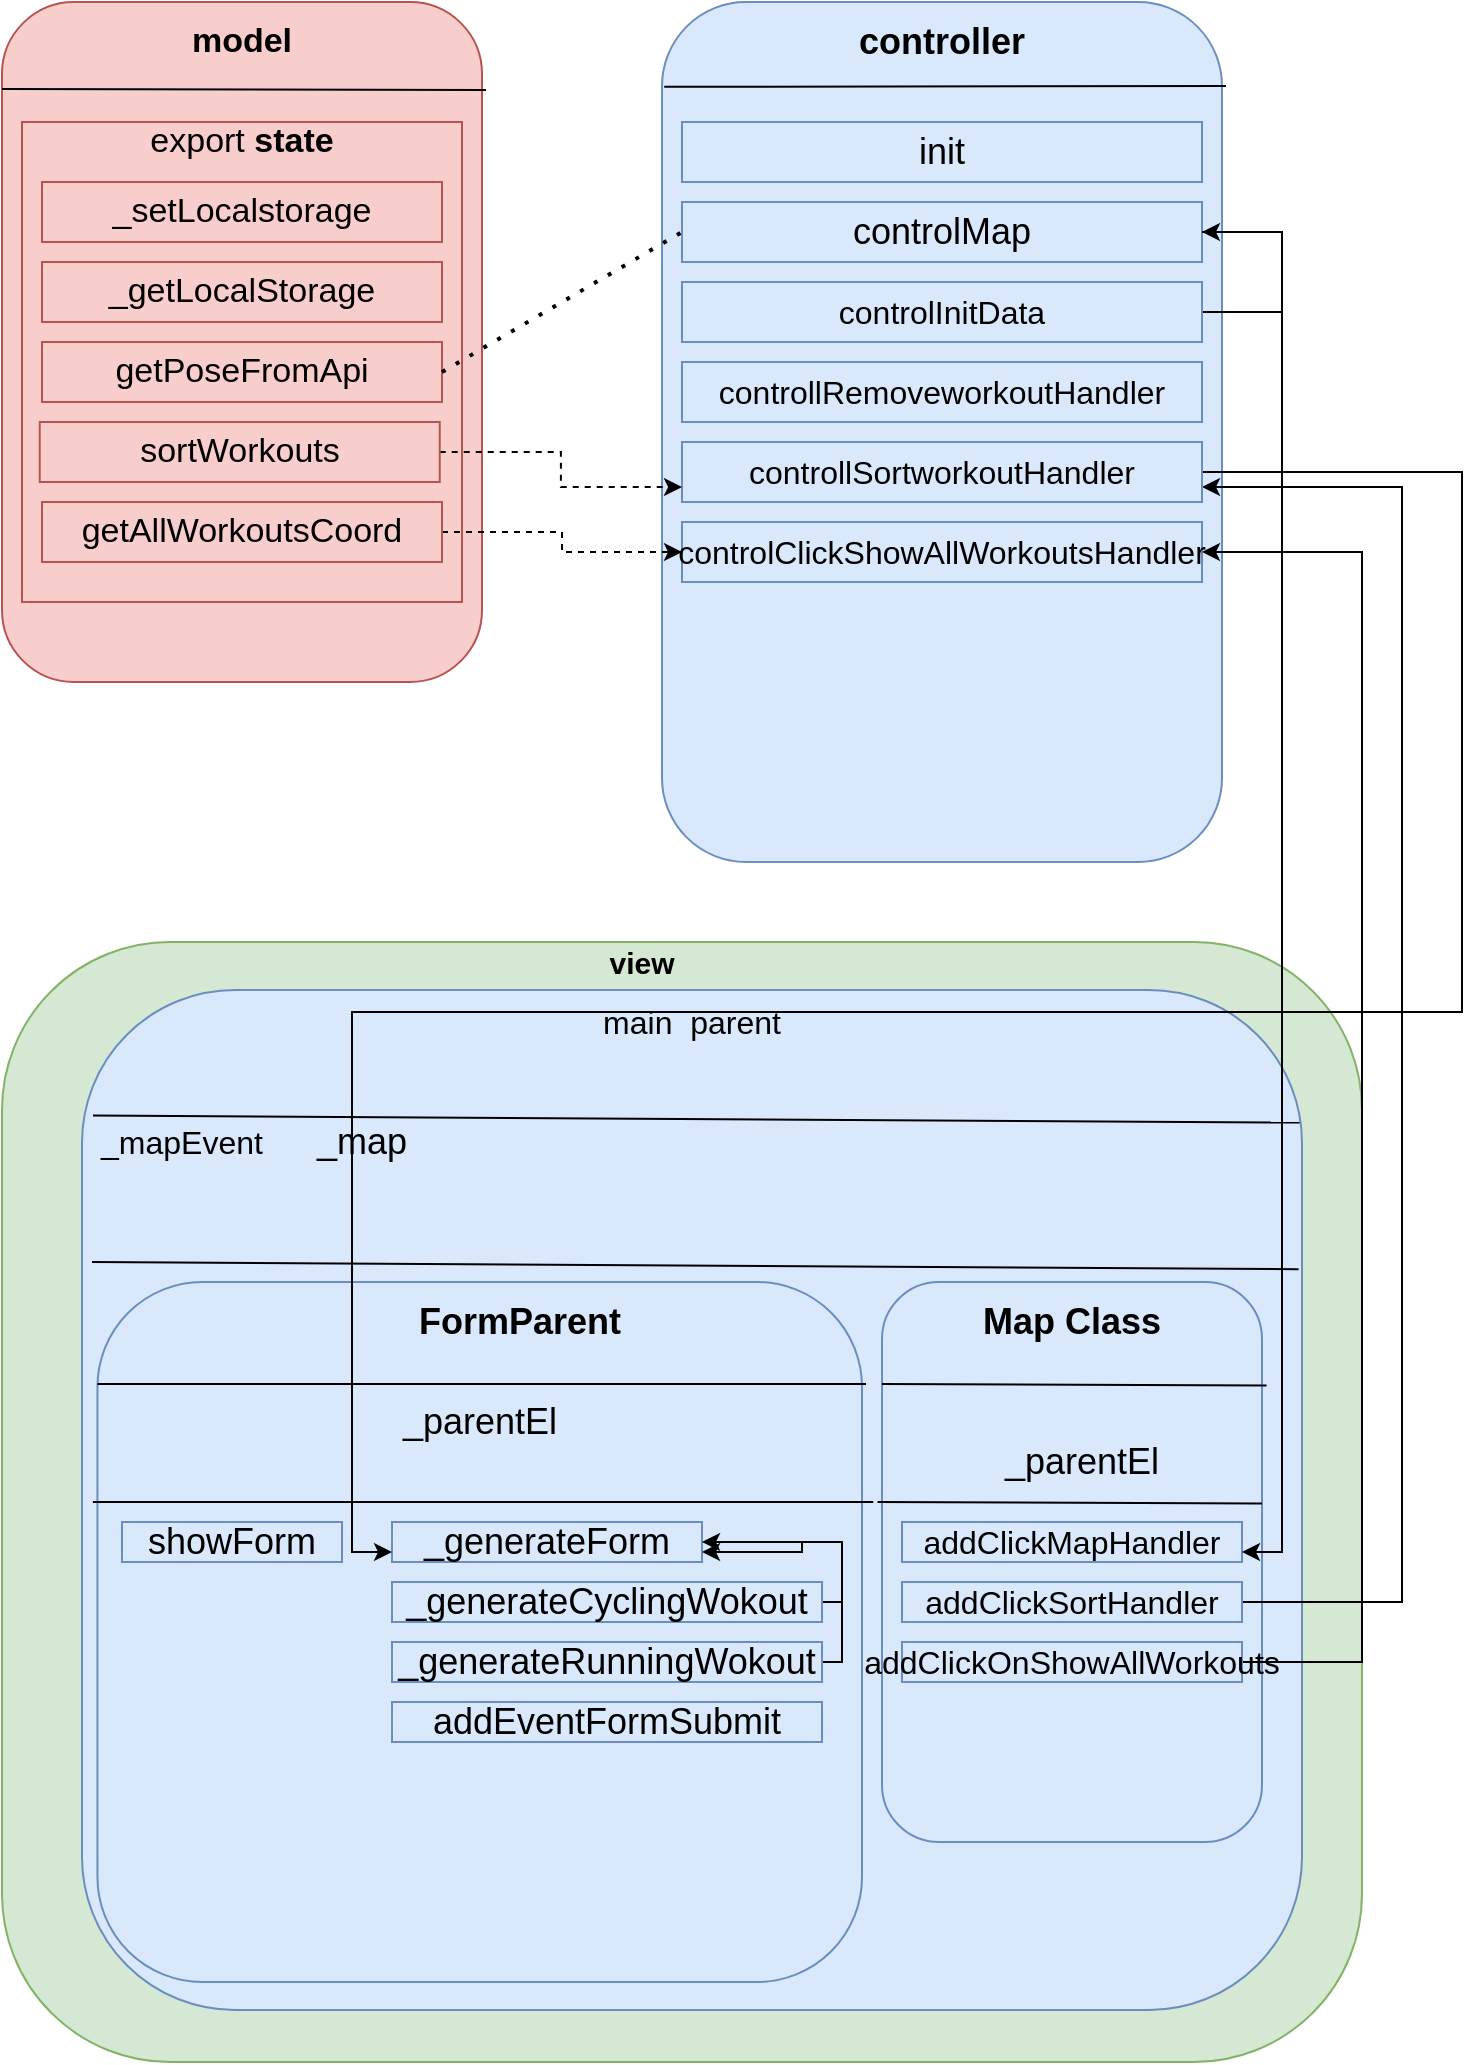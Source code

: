 <mxfile version="14.4.3" type="device"><diagram id="C5RBs43oDa-KdzZeNtuy" name="Page-1"><mxGraphModel dx="1024" dy="592" grid="1" gridSize="10" guides="1" tooltips="1" connect="1" arrows="1" fold="1" page="1" pageScale="1" pageWidth="827" pageHeight="1169" math="0" shadow="0"><root><mxCell id="WIyWlLk6GJQsqaUBKTNV-0"/><mxCell id="WIyWlLk6GJQsqaUBKTNV-1" parent="WIyWlLk6GJQsqaUBKTNV-0"/><mxCell id="m3j9F3WrCNdR1Mr-ZnYO-1" value="" style="rounded=1;whiteSpace=wrap;html=1;fillColor=#f8cecc;strokeColor=#b85450;" parent="WIyWlLk6GJQsqaUBKTNV-1" vertex="1"><mxGeometry x="80" y="60" width="240" height="340" as="geometry"/></mxCell><mxCell id="m3j9F3WrCNdR1Mr-ZnYO-2" value="model" style="text;html=1;strokeColor=none;fillColor=none;align=center;verticalAlign=middle;whiteSpace=wrap;rounded=0;fontSize=17;fontStyle=1" parent="WIyWlLk6GJQsqaUBKTNV-1" vertex="1"><mxGeometry x="180" y="70" width="40" height="20" as="geometry"/></mxCell><mxCell id="m3j9F3WrCNdR1Mr-ZnYO-3" value="" style="endArrow=none;html=1;fontSize=17;exitX=0;exitY=0.128;exitDx=0;exitDy=0;exitPerimeter=0;" parent="WIyWlLk6GJQsqaUBKTNV-1" source="m3j9F3WrCNdR1Mr-ZnYO-1" edge="1"><mxGeometry width="50" height="50" relative="1" as="geometry"><mxPoint x="460" y="330" as="sourcePoint"/><mxPoint x="322" y="104" as="targetPoint"/></mxGeometry></mxCell><mxCell id="m3j9F3WrCNdR1Mr-ZnYO-4" value="" style="rounded=0;whiteSpace=wrap;html=1;fontSize=17;fillColor=#f8cecc;strokeColor=#b85450;" parent="WIyWlLk6GJQsqaUBKTNV-1" vertex="1"><mxGeometry x="90" y="120" width="220" height="240" as="geometry"/></mxCell><mxCell id="m3j9F3WrCNdR1Mr-ZnYO-5" value="export &lt;b&gt;state&lt;/b&gt;" style="text;html=1;strokeColor=none;fillColor=none;align=center;verticalAlign=middle;whiteSpace=wrap;rounded=0;fontSize=17;" parent="WIyWlLk6GJQsqaUBKTNV-1" vertex="1"><mxGeometry x="125" y="120" width="150" height="20" as="geometry"/></mxCell><mxCell id="m3j9F3WrCNdR1Mr-ZnYO-6" value="_setLocalstorage" style="rounded=0;whiteSpace=wrap;html=1;fontSize=17;fillColor=#f8cecc;strokeColor=#b85450;" parent="WIyWlLk6GJQsqaUBKTNV-1" vertex="1"><mxGeometry x="100" y="150" width="200" height="30" as="geometry"/></mxCell><mxCell id="m3j9F3WrCNdR1Mr-ZnYO-7" value="_getLocalStorage" style="rounded=0;whiteSpace=wrap;html=1;fontSize=17;fillColor=#f8cecc;strokeColor=#b85450;" parent="WIyWlLk6GJQsqaUBKTNV-1" vertex="1"><mxGeometry x="100" y="190" width="200" height="30" as="geometry"/></mxCell><mxCell id="m3j9F3WrCNdR1Mr-ZnYO-8" value="getPoseFromApi" style="rounded=0;whiteSpace=wrap;html=1;fontSize=17;fillColor=#f8cecc;strokeColor=#b85450;" parent="WIyWlLk6GJQsqaUBKTNV-1" vertex="1"><mxGeometry x="100" y="230" width="200" height="30" as="geometry"/></mxCell><mxCell id="m3j9F3WrCNdR1Mr-ZnYO-9" value="" style="rounded=1;whiteSpace=wrap;html=1;fontSize=17;fillColor=#dae8fc;strokeColor=#6c8ebf;" parent="WIyWlLk6GJQsqaUBKTNV-1" vertex="1"><mxGeometry x="410" y="60" width="280" height="430" as="geometry"/></mxCell><mxCell id="m3j9F3WrCNdR1Mr-ZnYO-10" value="controller" style="text;html=1;strokeColor=none;fillColor=none;align=center;verticalAlign=middle;whiteSpace=wrap;rounded=0;fontSize=18;fontStyle=1" parent="WIyWlLk6GJQsqaUBKTNV-1" vertex="1"><mxGeometry x="500" y="70" width="100" height="20" as="geometry"/></mxCell><mxCell id="m3j9F3WrCNdR1Mr-ZnYO-11" value="" style="endArrow=none;html=1;fontSize=18;entryX=0.004;entryY=0.163;entryDx=0;entryDy=0;entryPerimeter=0;" parent="WIyWlLk6GJQsqaUBKTNV-1" edge="1"><mxGeometry width="50" height="50" relative="1" as="geometry"><mxPoint x="692" y="102" as="sourcePoint"/><mxPoint x="411.12" y="102.42" as="targetPoint"/></mxGeometry></mxCell><mxCell id="m3j9F3WrCNdR1Mr-ZnYO-13" value="init" style="rounded=0;whiteSpace=wrap;html=1;fontSize=18;fillColor=#dae8fc;strokeColor=#6c8ebf;" parent="WIyWlLk6GJQsqaUBKTNV-1" vertex="1"><mxGeometry x="420" y="120" width="260" height="30" as="geometry"/></mxCell><mxCell id="m3j9F3WrCNdR1Mr-ZnYO-14" value="controlMap" style="rounded=0;whiteSpace=wrap;html=1;fontSize=18;fillColor=#dae8fc;strokeColor=#6c8ebf;" parent="WIyWlLk6GJQsqaUBKTNV-1" vertex="1"><mxGeometry x="420" y="160" width="260" height="30" as="geometry"/></mxCell><mxCell id="m3j9F3WrCNdR1Mr-ZnYO-16" value="" style="endArrow=none;dashed=1;html=1;dashPattern=1 3;strokeWidth=2;fontSize=18;exitX=1;exitY=0.5;exitDx=0;exitDy=0;entryX=0;entryY=0.5;entryDx=0;entryDy=0;" parent="WIyWlLk6GJQsqaUBKTNV-1" source="m3j9F3WrCNdR1Mr-ZnYO-8" target="m3j9F3WrCNdR1Mr-ZnYO-14" edge="1"><mxGeometry width="50" height="50" relative="1" as="geometry"><mxPoint x="460" y="320" as="sourcePoint"/><mxPoint x="510" y="270" as="targetPoint"/></mxGeometry></mxCell><mxCell id="m3j9F3WrCNdR1Mr-ZnYO-18" value="" style="rounded=1;whiteSpace=wrap;html=1;fontSize=18;fillColor=#d5e8d4;strokeColor=#82b366;" parent="WIyWlLk6GJQsqaUBKTNV-1" vertex="1"><mxGeometry x="80" y="530" width="680" height="560" as="geometry"/></mxCell><mxCell id="m3j9F3WrCNdR1Mr-ZnYO-31" style="edgeStyle=orthogonalEdgeStyle;rounded=0;orthogonalLoop=1;jettySize=auto;html=1;fontSize=16;" parent="WIyWlLk6GJQsqaUBKTNV-1" source="m3j9F3WrCNdR1Mr-ZnYO-29" edge="1"><mxGeometry relative="1" as="geometry"><Array as="points"><mxPoint x="720" y="215"/><mxPoint x="720" y="175"/></Array><mxPoint x="680" y="175" as="targetPoint"/></mxGeometry></mxCell><mxCell id="m3j9F3WrCNdR1Mr-ZnYO-29" value="controlInitData" style="rounded=0;whiteSpace=wrap;html=1;fontSize=16;fillColor=#dae8fc;strokeColor=#6c8ebf;" parent="WIyWlLk6GJQsqaUBKTNV-1" vertex="1"><mxGeometry x="420" y="200" width="260" height="30" as="geometry"/></mxCell><mxCell id="m3j9F3WrCNdR1Mr-ZnYO-33" value="" style="rounded=1;whiteSpace=wrap;html=1;fontSize=18;fillColor=#dae8fc;strokeColor=#6c8ebf;" parent="WIyWlLk6GJQsqaUBKTNV-1" vertex="1"><mxGeometry x="120" y="554" width="610" height="510" as="geometry"/></mxCell><mxCell id="m3j9F3WrCNdR1Mr-ZnYO-34" value="main&amp;nbsp; parent" style="text;html=1;strokeColor=none;fillColor=none;align=center;verticalAlign=middle;whiteSpace=wrap;rounded=0;fontSize=16;" parent="WIyWlLk6GJQsqaUBKTNV-1" vertex="1"><mxGeometry x="378" y="560" width="94" height="20" as="geometry"/></mxCell><mxCell id="m3j9F3WrCNdR1Mr-ZnYO-35" value="" style="endArrow=none;html=1;fontSize=16;exitX=0.009;exitY=0.123;exitDx=0;exitDy=0;exitPerimeter=0;entryX=0.998;entryY=0.13;entryDx=0;entryDy=0;entryPerimeter=0;" parent="WIyWlLk6GJQsqaUBKTNV-1" source="m3j9F3WrCNdR1Mr-ZnYO-33" target="m3j9F3WrCNdR1Mr-ZnYO-33" edge="1"><mxGeometry width="50" height="50" relative="1" as="geometry"><mxPoint x="430" y="760" as="sourcePoint"/><mxPoint x="480" y="710" as="targetPoint"/></mxGeometry></mxCell><mxCell id="m3j9F3WrCNdR1Mr-ZnYO-19" value="" style="rounded=1;whiteSpace=wrap;html=1;fontSize=18;fillColor=#dae8fc;strokeColor=#6c8ebf;" parent="WIyWlLk6GJQsqaUBKTNV-1" vertex="1"><mxGeometry x="520" y="700" width="190" height="280" as="geometry"/></mxCell><mxCell id="m3j9F3WrCNdR1Mr-ZnYO-20" value="Map Class" style="text;html=1;strokeColor=none;fillColor=none;align=center;verticalAlign=middle;whiteSpace=wrap;rounded=0;fontSize=18;fontStyle=1" parent="WIyWlLk6GJQsqaUBKTNV-1" vertex="1"><mxGeometry x="540" y="710" width="150" height="20" as="geometry"/></mxCell><mxCell id="m3j9F3WrCNdR1Mr-ZnYO-22" value="" style="endArrow=none;html=1;fontSize=18;entryX=1.012;entryY=0.185;entryDx=0;entryDy=0;entryPerimeter=0;" parent="WIyWlLk6GJQsqaUBKTNV-1" target="m3j9F3WrCNdR1Mr-ZnYO-19" edge="1"><mxGeometry width="50" height="50" relative="1" as="geometry"><mxPoint x="520" y="751" as="sourcePoint"/><mxPoint x="690" y="751" as="targetPoint"/></mxGeometry></mxCell><mxCell id="m3j9F3WrCNdR1Mr-ZnYO-24" value="" style="endArrow=none;html=1;fontSize=18;entryX=1.012;entryY=0.185;entryDx=0;entryDy=0;entryPerimeter=0;" parent="WIyWlLk6GJQsqaUBKTNV-1" edge="1"><mxGeometry width="50" height="50" relative="1" as="geometry"><mxPoint x="517.72" y="810" as="sourcePoint"/><mxPoint x="710" y="810.8" as="targetPoint"/></mxGeometry></mxCell><mxCell id="m3j9F3WrCNdR1Mr-ZnYO-26" value="_map" style="text;html=1;strokeColor=none;fillColor=none;align=center;verticalAlign=middle;whiteSpace=wrap;rounded=0;fontSize=18;" parent="WIyWlLk6GJQsqaUBKTNV-1" vertex="1"><mxGeometry x="240" y="620" width="40" height="20" as="geometry"/></mxCell><mxCell id="m3j9F3WrCNdR1Mr-ZnYO-27" value="_parentEl" style="text;html=1;strokeColor=none;fillColor=none;align=center;verticalAlign=middle;whiteSpace=wrap;rounded=0;fontSize=18;" parent="WIyWlLk6GJQsqaUBKTNV-1" vertex="1"><mxGeometry x="600" y="780" width="40" height="20" as="geometry"/></mxCell><mxCell id="m3j9F3WrCNdR1Mr-ZnYO-28" value="addClickMapHandler" style="rounded=0;whiteSpace=wrap;html=1;fontSize=16;fillColor=#dae8fc;strokeColor=#6c8ebf;" parent="WIyWlLk6GJQsqaUBKTNV-1" vertex="1"><mxGeometry x="530" y="820" width="170" height="20" as="geometry"/></mxCell><mxCell id="m3j9F3WrCNdR1Mr-ZnYO-37" value="" style="endArrow=none;html=1;fontSize=16;exitX=0.009;exitY=0.123;exitDx=0;exitDy=0;exitPerimeter=0;entryX=0.998;entryY=0.13;entryDx=0;entryDy=0;entryPerimeter=0;" parent="WIyWlLk6GJQsqaUBKTNV-1" edge="1"><mxGeometry width="50" height="50" relative="1" as="geometry"><mxPoint x="125.0" y="690" as="sourcePoint"/><mxPoint x="728.29" y="693.57" as="targetPoint"/></mxGeometry></mxCell><mxCell id="m3j9F3WrCNdR1Mr-ZnYO-39" value="_mapEvent" style="text;html=1;strokeColor=none;fillColor=none;align=center;verticalAlign=middle;whiteSpace=wrap;rounded=0;fontSize=16;" parent="WIyWlLk6GJQsqaUBKTNV-1" vertex="1"><mxGeometry x="150" y="620" width="40" height="20" as="geometry"/></mxCell><mxCell id="m3j9F3WrCNdR1Mr-ZnYO-32" style="edgeStyle=orthogonalEdgeStyle;rounded=0;orthogonalLoop=1;jettySize=auto;html=1;fontSize=16;entryX=1;entryY=0.75;entryDx=0;entryDy=0;" parent="WIyWlLk6GJQsqaUBKTNV-1" source="m3j9F3WrCNdR1Mr-ZnYO-14" target="m3j9F3WrCNdR1Mr-ZnYO-28" edge="1"><mxGeometry relative="1" as="geometry"><mxPoint x="780" y="530" as="targetPoint"/><Array as="points"><mxPoint x="720" y="175"/><mxPoint x="720" y="835"/></Array></mxGeometry></mxCell><mxCell id="Zs1AZ1onrl1H2oBc_G9K-0" value="view" style="text;html=1;strokeColor=none;fillColor=none;align=center;verticalAlign=middle;whiteSpace=wrap;rounded=0;fontStyle=1;fontSize=15;" parent="WIyWlLk6GJQsqaUBKTNV-1" vertex="1"><mxGeometry x="380" y="530" width="40" height="20" as="geometry"/></mxCell><mxCell id="Zs1AZ1onrl1H2oBc_G9K-12" value="" style="rounded=1;whiteSpace=wrap;html=1;fontSize=18;fillColor=#dae8fc;strokeColor=#6c8ebf;" parent="WIyWlLk6GJQsqaUBKTNV-1" vertex="1"><mxGeometry x="127.72" y="700" width="382.28" height="350" as="geometry"/></mxCell><mxCell id="Zs1AZ1onrl1H2oBc_G9K-13" value="FormParent" style="text;html=1;strokeColor=none;fillColor=none;align=center;verticalAlign=middle;whiteSpace=wrap;rounded=0;fontSize=18;fontStyle=1" parent="WIyWlLk6GJQsqaUBKTNV-1" vertex="1"><mxGeometry x="264" y="710" width="150" height="20" as="geometry"/></mxCell><mxCell id="Zs1AZ1onrl1H2oBc_G9K-14" value="" style="endArrow=none;html=1;fontSize=18;" parent="WIyWlLk6GJQsqaUBKTNV-1" edge="1"><mxGeometry width="50" height="50" relative="1" as="geometry"><mxPoint x="127.72" y="751" as="sourcePoint"/><mxPoint x="512" y="751" as="targetPoint"/></mxGeometry></mxCell><mxCell id="Zs1AZ1onrl1H2oBc_G9K-15" value="" style="endArrow=none;html=1;fontSize=18;entryX=-0.023;entryY=0.393;entryDx=0;entryDy=0;entryPerimeter=0;" parent="WIyWlLk6GJQsqaUBKTNV-1" target="m3j9F3WrCNdR1Mr-ZnYO-19" edge="1"><mxGeometry width="50" height="50" relative="1" as="geometry"><mxPoint x="125.44" y="810" as="sourcePoint"/><mxPoint x="317.72" y="810.8" as="targetPoint"/></mxGeometry></mxCell><mxCell id="Zs1AZ1onrl1H2oBc_G9K-16" value="_parentEl" style="text;html=1;strokeColor=none;fillColor=none;align=center;verticalAlign=middle;whiteSpace=wrap;rounded=0;fontSize=18;" parent="WIyWlLk6GJQsqaUBKTNV-1" vertex="1"><mxGeometry x="298.86" y="760" width="40" height="20" as="geometry"/></mxCell><mxCell id="Zs1AZ1onrl1H2oBc_G9K-17" value="showForm" style="rounded=0;whiteSpace=wrap;html=1;fontSize=18;fillColor=#dae8fc;strokeColor=#6c8ebf;" parent="WIyWlLk6GJQsqaUBKTNV-1" vertex="1"><mxGeometry x="140" y="820" width="110" height="20" as="geometry"/></mxCell><mxCell id="Zs1AZ1onrl1H2oBc_G9K-18" value="_generateForm" style="rounded=0;whiteSpace=wrap;html=1;fontSize=18;fillColor=#dae8fc;strokeColor=#6c8ebf;" parent="WIyWlLk6GJQsqaUBKTNV-1" vertex="1"><mxGeometry x="275" y="820" width="155" height="20" as="geometry"/></mxCell><mxCell id="Zs1AZ1onrl1H2oBc_G9K-22" style="edgeStyle=orthogonalEdgeStyle;rounded=0;orthogonalLoop=1;jettySize=auto;html=1;fontSize=18;entryX=1;entryY=0.75;entryDx=0;entryDy=0;" parent="WIyWlLk6GJQsqaUBKTNV-1" source="Zs1AZ1onrl1H2oBc_G9K-20" target="Zs1AZ1onrl1H2oBc_G9K-18" edge="1"><mxGeometry relative="1" as="geometry"><mxPoint x="440" y="830" as="targetPoint"/><Array as="points"><mxPoint x="500" y="860"/><mxPoint x="500" y="830"/><mxPoint x="480" y="830"/><mxPoint x="480" y="835"/></Array></mxGeometry></mxCell><mxCell id="Zs1AZ1onrl1H2oBc_G9K-20" value="_generateCyclingWokout" style="rounded=0;whiteSpace=wrap;html=1;fontSize=18;fillColor=#dae8fc;strokeColor=#6c8ebf;" parent="WIyWlLk6GJQsqaUBKTNV-1" vertex="1"><mxGeometry x="275" y="850" width="215" height="20" as="geometry"/></mxCell><mxCell id="Zs1AZ1onrl1H2oBc_G9K-23" style="edgeStyle=orthogonalEdgeStyle;rounded=0;orthogonalLoop=1;jettySize=auto;html=1;fontSize=18;" parent="WIyWlLk6GJQsqaUBKTNV-1" source="Zs1AZ1onrl1H2oBc_G9K-21" edge="1"><mxGeometry relative="1" as="geometry"><mxPoint x="430" y="830" as="targetPoint"/><Array as="points"><mxPoint x="500" y="890"/><mxPoint x="500" y="830"/></Array></mxGeometry></mxCell><mxCell id="Zs1AZ1onrl1H2oBc_G9K-21" value="_generateRunningWokout" style="rounded=0;whiteSpace=wrap;html=1;fontSize=18;fillColor=#dae8fc;strokeColor=#6c8ebf;" parent="WIyWlLk6GJQsqaUBKTNV-1" vertex="1"><mxGeometry x="275" y="880" width="215" height="20" as="geometry"/></mxCell><mxCell id="Zs1AZ1onrl1H2oBc_G9K-24" value="addEventFormSubmit" style="rounded=0;whiteSpace=wrap;html=1;fontSize=18;fillColor=#dae8fc;strokeColor=#6c8ebf;" parent="WIyWlLk6GJQsqaUBKTNV-1" vertex="1"><mxGeometry x="275" y="910" width="215" height="20" as="geometry"/></mxCell><mxCell id="QL8AnNGG7Fhylyj6aYAp-0" value="controllRemoveworkoutHandler" style="rounded=0;whiteSpace=wrap;html=1;fontSize=16;fillColor=#dae8fc;strokeColor=#6c8ebf;" parent="WIyWlLk6GJQsqaUBKTNV-1" vertex="1"><mxGeometry x="420" y="240" width="260" height="30" as="geometry"/></mxCell><mxCell id="76NmaqjB6JmbXzkmJNoe-6" style="edgeStyle=orthogonalEdgeStyle;rounded=0;orthogonalLoop=1;jettySize=auto;html=1;entryX=1;entryY=0.75;entryDx=0;entryDy=0;" parent="WIyWlLk6GJQsqaUBKTNV-1" source="76NmaqjB6JmbXzkmJNoe-0" target="76NmaqjB6JmbXzkmJNoe-1" edge="1"><mxGeometry relative="1" as="geometry"><mxPoint x="780" y="430" as="targetPoint"/><Array as="points"><mxPoint x="780" y="860"/><mxPoint x="780" y="303"/></Array></mxGeometry></mxCell><mxCell id="76NmaqjB6JmbXzkmJNoe-0" value="addClickSortHandler" style="rounded=0;whiteSpace=wrap;html=1;fontSize=16;fillColor=#dae8fc;strokeColor=#6c8ebf;" parent="WIyWlLk6GJQsqaUBKTNV-1" vertex="1"><mxGeometry x="530" y="850" width="170" height="20" as="geometry"/></mxCell><mxCell id="76NmaqjB6JmbXzkmJNoe-5" style="edgeStyle=orthogonalEdgeStyle;rounded=0;orthogonalLoop=1;jettySize=auto;html=1;entryX=0;entryY=0.75;entryDx=0;entryDy=0;" parent="WIyWlLk6GJQsqaUBKTNV-1" source="76NmaqjB6JmbXzkmJNoe-1" target="Zs1AZ1onrl1H2oBc_G9K-18" edge="1"><mxGeometry relative="1" as="geometry"><Array as="points"><mxPoint x="810" y="295"/><mxPoint x="810" y="565"/><mxPoint x="255" y="565"/><mxPoint x="255" y="835"/></Array></mxGeometry></mxCell><mxCell id="76NmaqjB6JmbXzkmJNoe-1" value="controllSortworkoutHandler" style="rounded=0;whiteSpace=wrap;html=1;fontSize=16;fillColor=#dae8fc;strokeColor=#6c8ebf;" parent="WIyWlLk6GJQsqaUBKTNV-1" vertex="1"><mxGeometry x="420" y="280" width="260" height="30" as="geometry"/></mxCell><mxCell id="76NmaqjB6JmbXzkmJNoe-4" style="edgeStyle=orthogonalEdgeStyle;rounded=0;orthogonalLoop=1;jettySize=auto;html=1;entryX=0;entryY=0.75;entryDx=0;entryDy=0;dashed=1;" parent="WIyWlLk6GJQsqaUBKTNV-1" source="76NmaqjB6JmbXzkmJNoe-3" target="76NmaqjB6JmbXzkmJNoe-1" edge="1"><mxGeometry relative="1" as="geometry"/></mxCell><mxCell id="76NmaqjB6JmbXzkmJNoe-3" value="sortWorkouts" style="rounded=0;whiteSpace=wrap;html=1;fontSize=17;fillColor=#f8cecc;strokeColor=#b85450;" parent="WIyWlLk6GJQsqaUBKTNV-1" vertex="1"><mxGeometry x="98.86" y="270" width="200" height="30" as="geometry"/></mxCell><mxCell id="6TsMNsbgnLIbzFRlLtp7-2" value="controlClickShowAllWorkoutsHandler" style="rounded=0;whiteSpace=wrap;html=1;fontSize=16;fillColor=#dae8fc;strokeColor=#6c8ebf;" vertex="1" parent="WIyWlLk6GJQsqaUBKTNV-1"><mxGeometry x="420" y="320" width="260" height="30" as="geometry"/></mxCell><mxCell id="6TsMNsbgnLIbzFRlLtp7-4" style="edgeStyle=orthogonalEdgeStyle;rounded=0;orthogonalLoop=1;jettySize=auto;html=1;dashed=1;" edge="1" parent="WIyWlLk6GJQsqaUBKTNV-1" source="6TsMNsbgnLIbzFRlLtp7-3" target="6TsMNsbgnLIbzFRlLtp7-2"><mxGeometry relative="1" as="geometry"/></mxCell><mxCell id="6TsMNsbgnLIbzFRlLtp7-3" value="getAllWorkoutsCoord" style="rounded=0;whiteSpace=wrap;html=1;fontSize=17;fillColor=#f8cecc;strokeColor=#b85450;" vertex="1" parent="WIyWlLk6GJQsqaUBKTNV-1"><mxGeometry x="100" y="310" width="200" height="30" as="geometry"/></mxCell><mxCell id="6TsMNsbgnLIbzFRlLtp7-6" style="edgeStyle=orthogonalEdgeStyle;rounded=0;orthogonalLoop=1;jettySize=auto;html=1;entryX=1;entryY=0.5;entryDx=0;entryDy=0;" edge="1" parent="WIyWlLk6GJQsqaUBKTNV-1" source="6TsMNsbgnLIbzFRlLtp7-5" target="6TsMNsbgnLIbzFRlLtp7-2"><mxGeometry relative="1" as="geometry"><Array as="points"><mxPoint x="760" y="890"/><mxPoint x="760" y="335"/></Array></mxGeometry></mxCell><mxCell id="6TsMNsbgnLIbzFRlLtp7-5" value="addClickOnShowAllWorkouts" style="rounded=0;whiteSpace=wrap;html=1;fontSize=16;fillColor=#dae8fc;strokeColor=#6c8ebf;" vertex="1" parent="WIyWlLk6GJQsqaUBKTNV-1"><mxGeometry x="530" y="880" width="170" height="20" as="geometry"/></mxCell></root></mxGraphModel></diagram></mxfile>